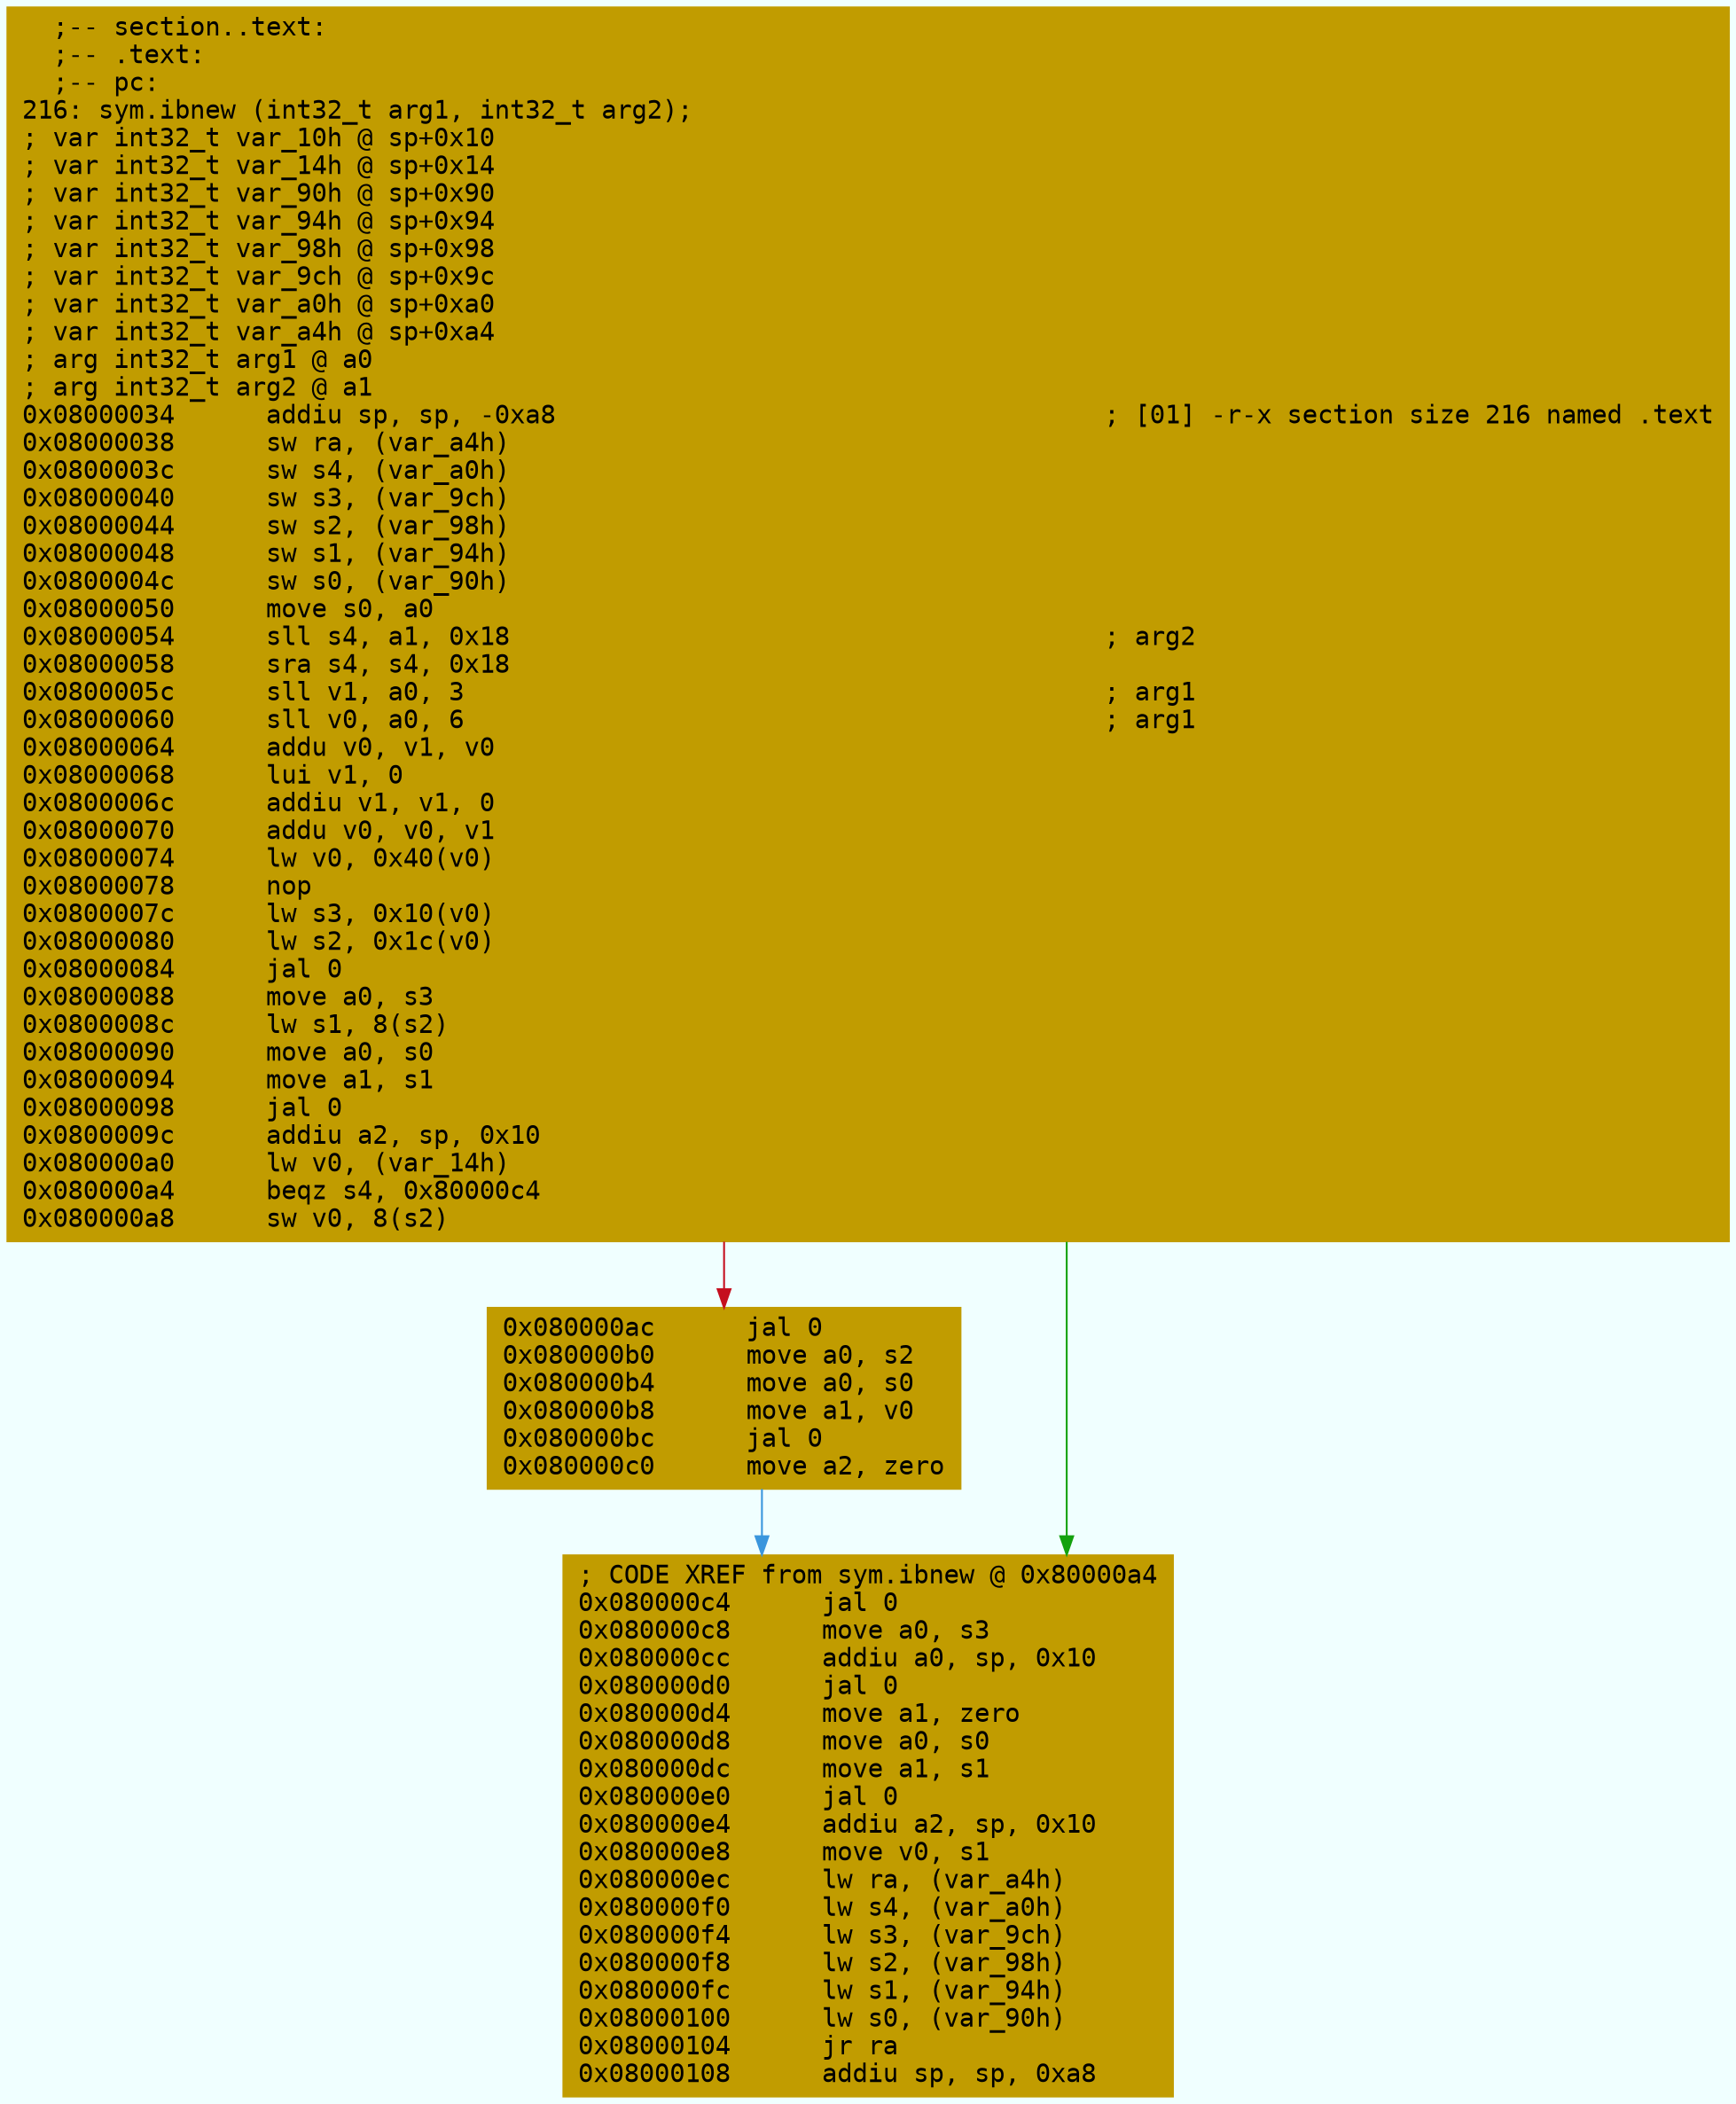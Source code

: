 digraph code {
	graph [bgcolor=azure fontsize=8 fontname="Courier" splines="ortho"];
	node [fillcolor=gray style=filled shape=box];
	edge [arrowhead="normal"];
	"0x08000034" [URL="sym.ibnew/0x08000034", fillcolor="#c19c00",color="#c19c00", fontname="Courier",label="  ;-- section..text:\l  ;-- .text:\l  ;-- pc:\l216: sym.ibnew (int32_t arg1, int32_t arg2);\l; var int32_t var_10h @ sp+0x10\l; var int32_t var_14h @ sp+0x14\l; var int32_t var_90h @ sp+0x90\l; var int32_t var_94h @ sp+0x94\l; var int32_t var_98h @ sp+0x98\l; var int32_t var_9ch @ sp+0x9c\l; var int32_t var_a0h @ sp+0xa0\l; var int32_t var_a4h @ sp+0xa4\l; arg int32_t arg1 @ a0\l; arg int32_t arg2 @ a1\l0x08000034      addiu sp, sp, -0xa8                                    ; [01] -r-x section size 216 named .text\l0x08000038      sw ra, (var_a4h)\l0x0800003c      sw s4, (var_a0h)\l0x08000040      sw s3, (var_9ch)\l0x08000044      sw s2, (var_98h)\l0x08000048      sw s1, (var_94h)\l0x0800004c      sw s0, (var_90h)\l0x08000050      move s0, a0\l0x08000054      sll s4, a1, 0x18                                       ; arg2\l0x08000058      sra s4, s4, 0x18\l0x0800005c      sll v1, a0, 3                                          ; arg1\l0x08000060      sll v0, a0, 6                                          ; arg1\l0x08000064      addu v0, v1, v0\l0x08000068      lui v1, 0\l0x0800006c      addiu v1, v1, 0\l0x08000070      addu v0, v0, v1\l0x08000074      lw v0, 0x40(v0)\l0x08000078      nop\l0x0800007c      lw s3, 0x10(v0)\l0x08000080      lw s2, 0x1c(v0)\l0x08000084      jal 0\l0x08000088      move a0, s3\l0x0800008c      lw s1, 8(s2)\l0x08000090      move a0, s0\l0x08000094      move a1, s1\l0x08000098      jal 0\l0x0800009c      addiu a2, sp, 0x10\l0x080000a0      lw v0, (var_14h)\l0x080000a4      beqz s4, 0x80000c4\l0x080000a8      sw v0, 8(s2)\l"]
	"0x080000ac" [URL="sym.ibnew/0x080000ac", fillcolor="#c19c00",color="#c19c00", fontname="Courier",label="0x080000ac      jal 0\l0x080000b0      move a0, s2\l0x080000b4      move a0, s0\l0x080000b8      move a1, v0\l0x080000bc      jal 0\l0x080000c0      move a2, zero\l"]
	"0x080000c4" [URL="sym.ibnew/0x080000c4", fillcolor="#c19c00",color="#c19c00", fontname="Courier",label="; CODE XREF from sym.ibnew @ 0x80000a4\l0x080000c4      jal 0\l0x080000c8      move a0, s3\l0x080000cc      addiu a0, sp, 0x10\l0x080000d0      jal 0\l0x080000d4      move a1, zero\l0x080000d8      move a0, s0\l0x080000dc      move a1, s1\l0x080000e0      jal 0\l0x080000e4      addiu a2, sp, 0x10\l0x080000e8      move v0, s1\l0x080000ec      lw ra, (var_a4h)\l0x080000f0      lw s4, (var_a0h)\l0x080000f4      lw s3, (var_9ch)\l0x080000f8      lw s2, (var_98h)\l0x080000fc      lw s1, (var_94h)\l0x08000100      lw s0, (var_90h)\l0x08000104      jr ra\l0x08000108      addiu sp, sp, 0xa8\l"]
        "0x08000034" -> "0x080000c4" [color="#13a10e"];
        "0x08000034" -> "0x080000ac" [color="#c50f1f"];
        "0x080000ac" -> "0x080000c4" [color="#3a96dd"];
}
